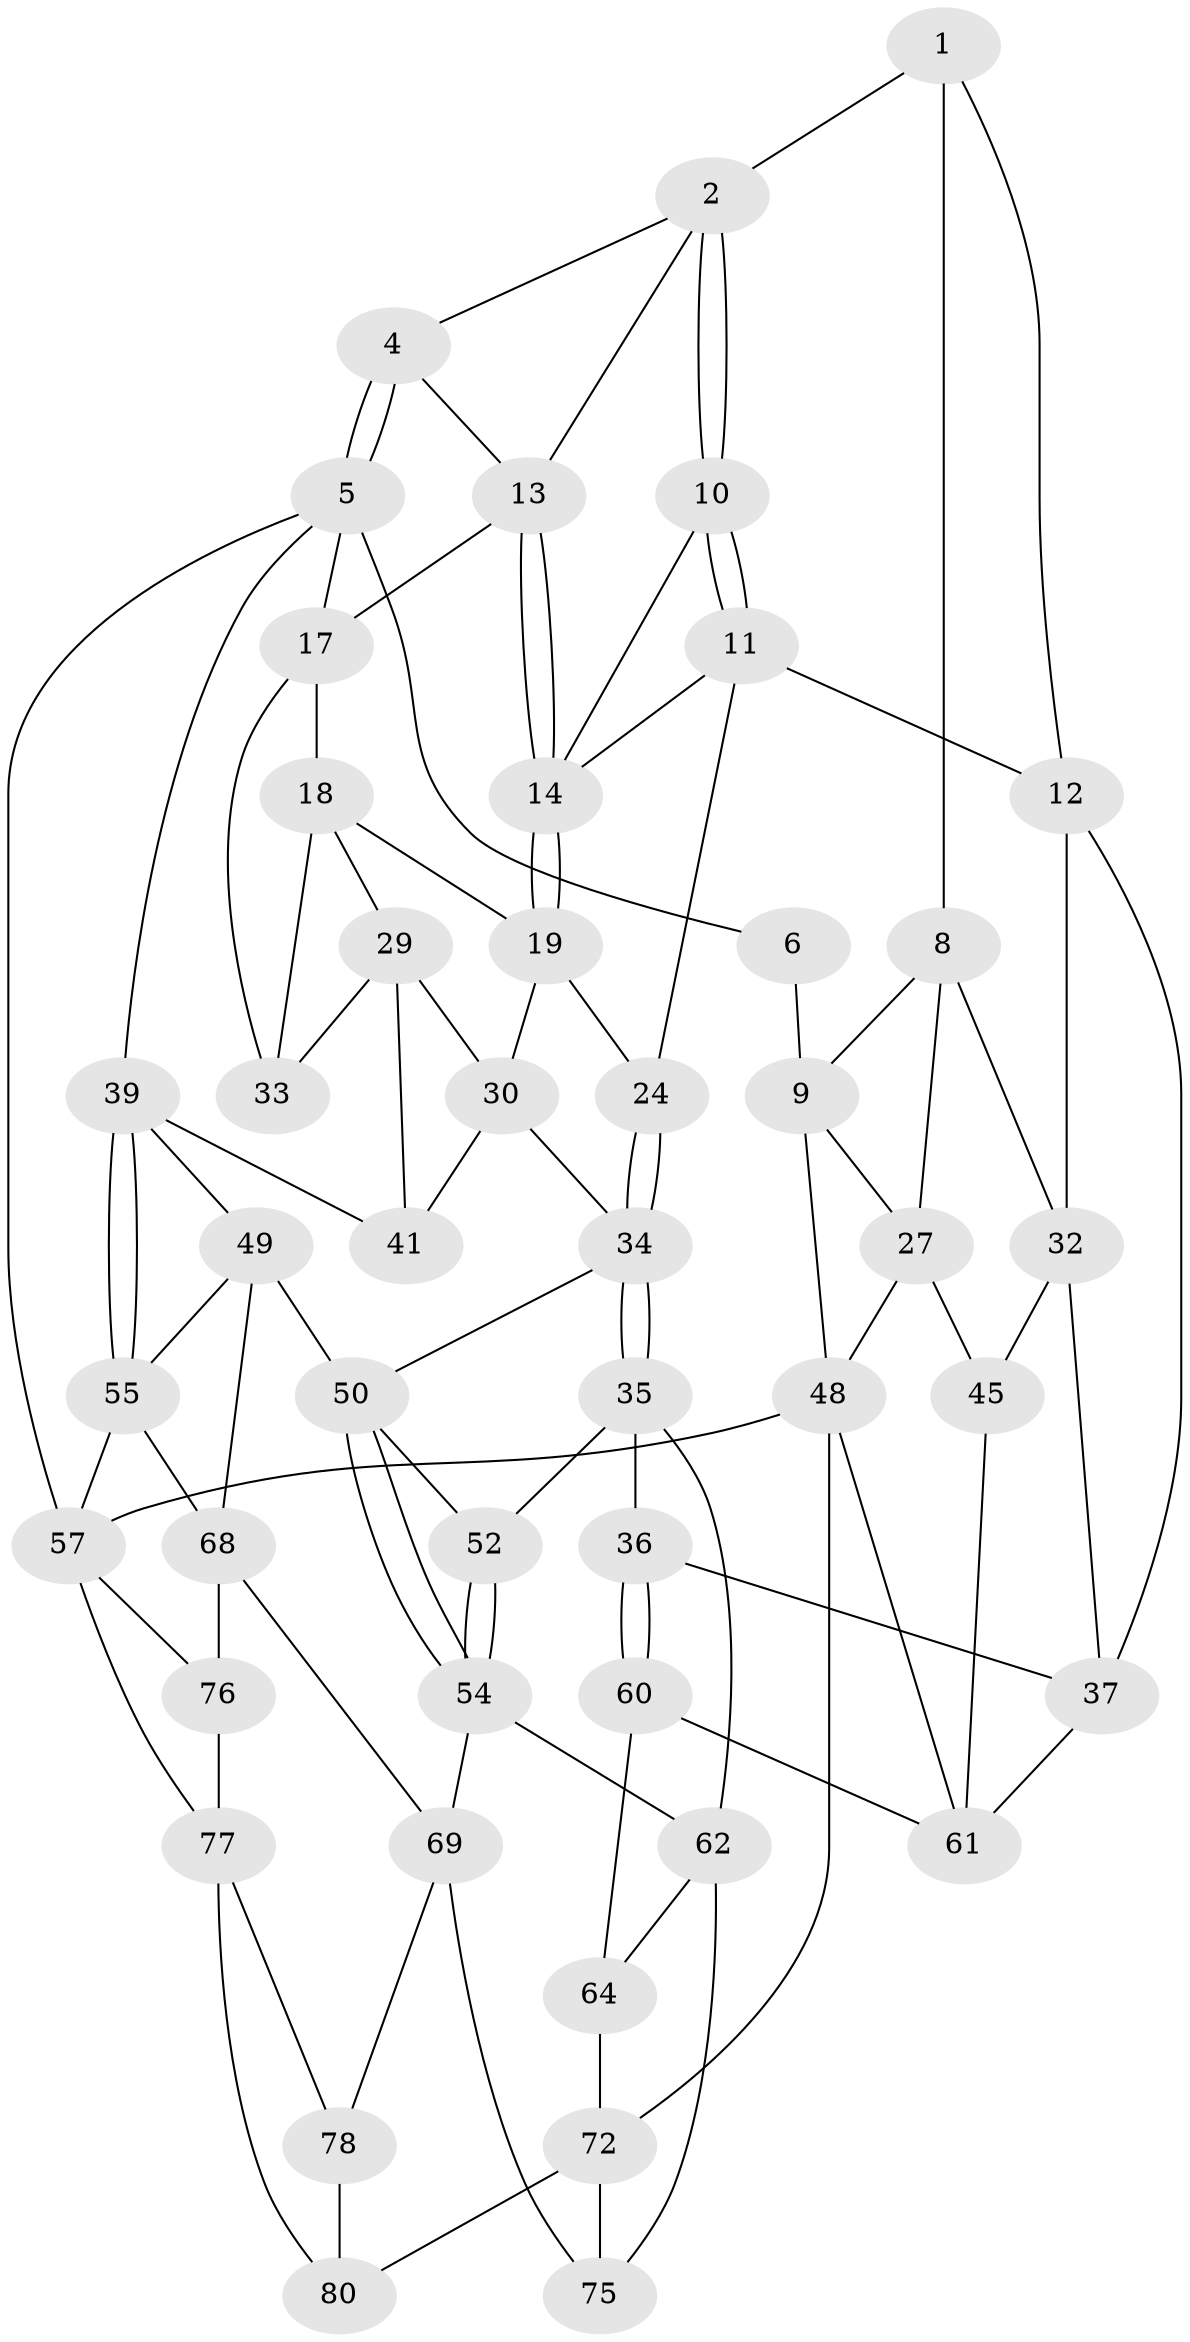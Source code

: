 // original degree distribution, {3: 0.024096385542168676, 4: 0.25301204819277107, 5: 0.5060240963855421, 6: 0.21686746987951808}
// Generated by graph-tools (version 1.1) at 2025/11/02/27/25 16:11:59]
// undirected, 47 vertices, 98 edges
graph export_dot {
graph [start="1"]
  node [color=gray90,style=filled];
  1 [pos="+0.3040752247715238+0",super="+7"];
  2 [pos="+0.4112611151663662+0",super="+3"];
  4 [pos="+1+0"];
  5 [pos="+1+0",super="+20"];
  6 [pos="+0.06196418358965424+0"];
  8 [pos="+0.18250658891008587+0.16193925680642618",super="+26"];
  9 [pos="+0.12101117051872631+0.11811914628553505",super="+22"];
  10 [pos="+0.3903374080200259+0.16157501309082978"];
  11 [pos="+0.38410647602013953+0.16930408391535395",super="+25"];
  12 [pos="+0.2510928915347139+0.21613056536769074",super="+31"];
  13 [pos="+0.6455342075376385+0",super="+16"];
  14 [pos="+0.614089740315702+0.12407880078882041",super="+15"];
  17 [pos="+0.862571780474985+0.20278068974931893",super="+21"];
  18 [pos="+0.7306751383216628+0.21090832389241665",super="+28"];
  19 [pos="+0.6688458196510836+0.18227223154566052",super="+23"];
  24 [pos="+0.5143616548671773+0.42630371211872736"];
  27 [pos="+0+0.2811815922409249",super="+46"];
  29 [pos="+0.7043888714169583+0.34266487827982733",super="+38"];
  30 [pos="+0.6449316210656482+0.3823182741443838",super="+42"];
  32 [pos="+0.09836950188550703+0.37830727191363545",super="+44"];
  33 [pos="+0.8936278022373452+0.3105179155743238"];
  34 [pos="+0.5059840472878202+0.44127224510346297",super="+43"];
  35 [pos="+0.42503609284685817+0.49459400018187727",super="+53"];
  36 [pos="+0.32693981714987+0.49894508581223396"];
  37 [pos="+0.24266013131110228+0.43266092450781807",super="+47"];
  39 [pos="+1+0.5807561572810996",super="+40"];
  41 [pos="+0.8496561264286326+0.48636338283667563"];
  45 [pos="+0+0.6721108446851254"];
  48 [pos="+0+1",super="+73"];
  49 [pos="+0.8756877407029379+0.5436324265931509",super="+56"];
  50 [pos="+0.7252697150236012+0.6978174839834119",super="+51"];
  52 [pos="+0.5935955241886038+0.6332755740848033"];
  54 [pos="+0.7211593823491239+0.7242805274845892",super="+66"];
  55 [pos="+1+0.6746241005641049",super="+59"];
  57 [pos="+1+1",super="+58"];
  60 [pos="+0.246897831997979+0.7162020475764321",super="+65"];
  61 [pos="+0.21218632724223602+0.7276119319667886",super="+67"];
  62 [pos="+0.5350549211609279+0.7892282487912607",super="+63"];
  64 [pos="+0.41350078406544954+0.8315987118192003",super="+71"];
  68 [pos="+0.8995615725248175+0.7631167668679093",super="+70"];
  69 [pos="+0.7581906411085025+0.7703882494188605",super="+74"];
  72 [pos="+0.14797931366279457+1",super="+81"];
  75 [pos="+0.5902355632669769+1"];
  76 [pos="+0.9139233198074134+0.9051039795085205"];
  77 [pos="+0.8968262189511239+0.923385114213292",super="+83"];
  78 [pos="+0.8191853508067446+0.9126109560855962",super="+79"];
  80 [pos="+0.6868325351852081+1",super="+82"];
  1 -- 2;
  1 -- 8;
  1 -- 12;
  2 -- 10;
  2 -- 10;
  2 -- 4;
  2 -- 13;
  4 -- 5;
  4 -- 5;
  4 -- 13;
  5 -- 6;
  5 -- 57;
  5 -- 17;
  5 -- 39;
  6 -- 9 [weight=2];
  8 -- 9;
  8 -- 32;
  8 -- 27;
  9 -- 48;
  9 -- 27;
  10 -- 11;
  10 -- 11;
  10 -- 14;
  11 -- 12;
  11 -- 24;
  11 -- 14;
  12 -- 32;
  12 -- 37;
  13 -- 14;
  13 -- 14;
  13 -- 17;
  14 -- 19;
  14 -- 19;
  17 -- 18;
  17 -- 33;
  18 -- 19;
  18 -- 33;
  18 -- 29;
  19 -- 24;
  19 -- 30;
  24 -- 34;
  24 -- 34;
  27 -- 48;
  27 -- 45;
  29 -- 30;
  29 -- 33;
  29 -- 41;
  30 -- 41;
  30 -- 34;
  32 -- 45;
  32 -- 37;
  34 -- 35;
  34 -- 35;
  34 -- 50;
  35 -- 36;
  35 -- 52;
  35 -- 62;
  36 -- 37;
  36 -- 60;
  36 -- 60;
  37 -- 61;
  39 -- 55;
  39 -- 55;
  39 -- 41;
  39 -- 49;
  45 -- 61;
  48 -- 57;
  48 -- 72;
  48 -- 61;
  49 -- 50;
  49 -- 68;
  49 -- 55;
  50 -- 54;
  50 -- 54;
  50 -- 52;
  52 -- 54;
  52 -- 54;
  54 -- 69;
  54 -- 62;
  55 -- 57;
  55 -- 68;
  57 -- 76;
  57 -- 77;
  60 -- 61;
  60 -- 64 [weight=2];
  62 -- 64;
  62 -- 75;
  64 -- 72;
  68 -- 69;
  68 -- 76;
  69 -- 75;
  69 -- 78;
  72 -- 75;
  72 -- 80;
  76 -- 77;
  77 -- 78;
  77 -- 80;
  78 -- 80 [weight=2];
}
